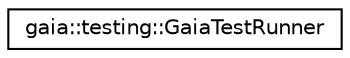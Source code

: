 digraph G
{
  edge [fontname="Helvetica",fontsize="10",labelfontname="Helvetica",labelfontsize="10"];
  node [fontname="Helvetica",fontsize="10",shape=record];
  rankdir=LR;
  Node1 [label="gaia::testing::GaiaTestRunner",height=0.2,width=0.4,color="black", fillcolor="white", style="filled",URL="$d4/dac/classgaia_1_1testing_1_1_gaia_test_runner.html"];
}
